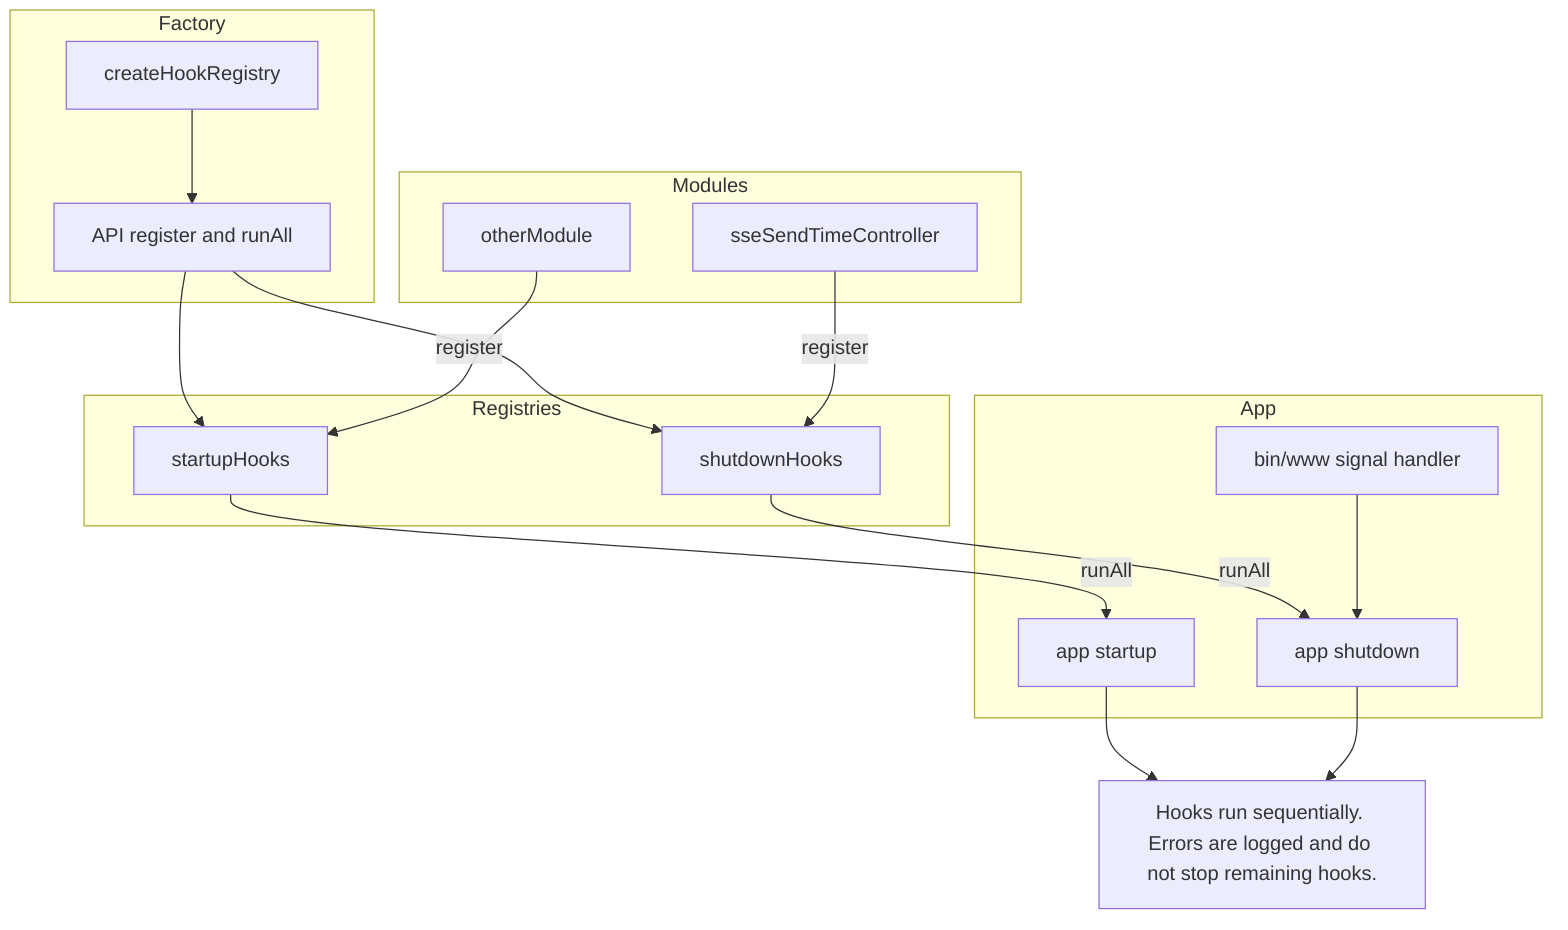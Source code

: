 flowchart TD
    subgraph Factory
        F_create["createHookRegistry"]
        F_api["API register and runAll"]
    end

    subgraph Registries
        R_shutdown["shutdownHooks"]
        R_startup["startupHooks"]
    end

    subgraph Modules
        M_sse["sseSendTimeController"]
        M_other["otherModule"]
    end

    subgraph App
        A_bin["bin/www signal handler"]
        A_startup["app startup"]
        A_shutdown["app shutdown"]
    end

    Note1["Hooks run sequentially. Errors are logged and do not stop remaining hooks."]

    F_create --> F_api
    F_api --> R_shutdown
    F_api --> R_startup

    M_sse -->|register| R_shutdown
    M_other -->|register| R_startup

    R_shutdown -->|runAll| A_shutdown
    R_startup -->|runAll| A_startup

    A_bin --> A_shutdown
    A_startup --> Note1
    A_shutdown --> Note1
